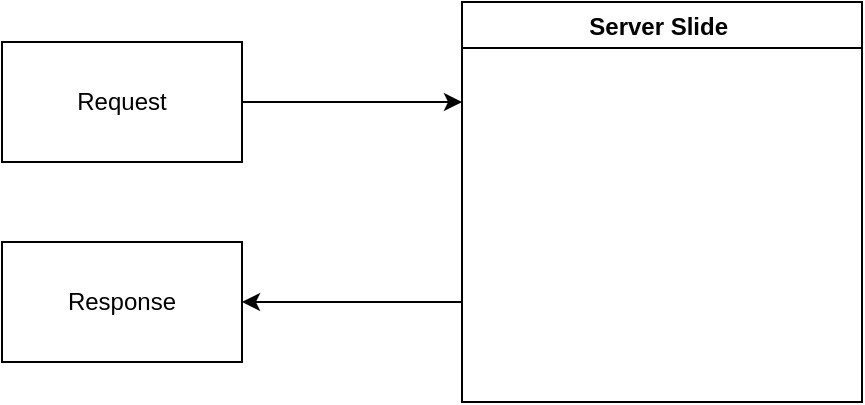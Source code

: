 <mxfile version="26.1.0">
  <diagram name="Page-1" id="SyTChcYU1aQ-5yH067eZ">
    <mxGraphModel dx="2066" dy="1149" grid="1" gridSize="10" guides="1" tooltips="1" connect="1" arrows="1" fold="1" page="1" pageScale="1" pageWidth="1169" pageHeight="827" math="0" shadow="0">
      <root>
        <mxCell id="0" />
        <mxCell id="1" parent="0" />
        <mxCell id="7TBdmQA0a9mORZIZbR4s-7" style="edgeStyle=orthogonalEdgeStyle;rounded=0;orthogonalLoop=1;jettySize=auto;html=1;entryX=1;entryY=0.5;entryDx=0;entryDy=0;exitX=0;exitY=0.75;exitDx=0;exitDy=0;" edge="1" parent="1" source="7TBdmQA0a9mORZIZbR4s-2" target="7TBdmQA0a9mORZIZbR4s-4">
          <mxGeometry relative="1" as="geometry" />
        </mxCell>
        <mxCell id="7TBdmQA0a9mORZIZbR4s-2" value="Server Slide " style="swimlane;" vertex="1" parent="1">
          <mxGeometry x="480" y="240" width="200" height="200" as="geometry" />
        </mxCell>
        <mxCell id="7TBdmQA0a9mORZIZbR4s-5" style="edgeStyle=orthogonalEdgeStyle;rounded=0;orthogonalLoop=1;jettySize=auto;html=1;entryX=0;entryY=0.25;entryDx=0;entryDy=0;" edge="1" parent="1" source="7TBdmQA0a9mORZIZbR4s-3" target="7TBdmQA0a9mORZIZbR4s-2">
          <mxGeometry relative="1" as="geometry" />
        </mxCell>
        <mxCell id="7TBdmQA0a9mORZIZbR4s-3" value="Request" style="rounded=0;whiteSpace=wrap;html=1;" vertex="1" parent="1">
          <mxGeometry x="250" y="260" width="120" height="60" as="geometry" />
        </mxCell>
        <mxCell id="7TBdmQA0a9mORZIZbR4s-4" value="Response" style="rounded=0;whiteSpace=wrap;html=1;" vertex="1" parent="1">
          <mxGeometry x="250" y="360" width="120" height="60" as="geometry" />
        </mxCell>
      </root>
    </mxGraphModel>
  </diagram>
</mxfile>
